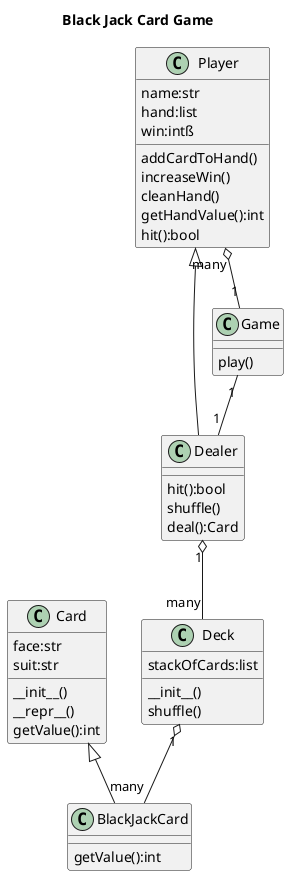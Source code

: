 @startuml 
title Black Jack Card Game
class Card
class BlackJackCard
Card <|-- BlackJackCard

Card : face:str
Card : suit:str
Card : __init__()
Card : __repr__()
Card : getValue():int

BlackJackCard : getValue():int

Deck "1" o-- "many" BlackJackCard
Deck : stackOfCards:list
Deck : __init__()
Deck : shuffle()

class Player
class Dealer
Player <|-- Dealer

Player "many" o-- "1" Game
Player : addCardToHand()
Player : increaseWin()
Player : cleanHand()
Player : getHandValue():int
Player : hit():bool
Player : name:str
Player : hand:list
Player : win:intß

Dealer : hit():bool
Dealer : shuffle()
Dealer : deal():Card

Dealer "1" o-- "many" Deck

Game "1" -- "1" Dealer
Game : play()

@enduml
